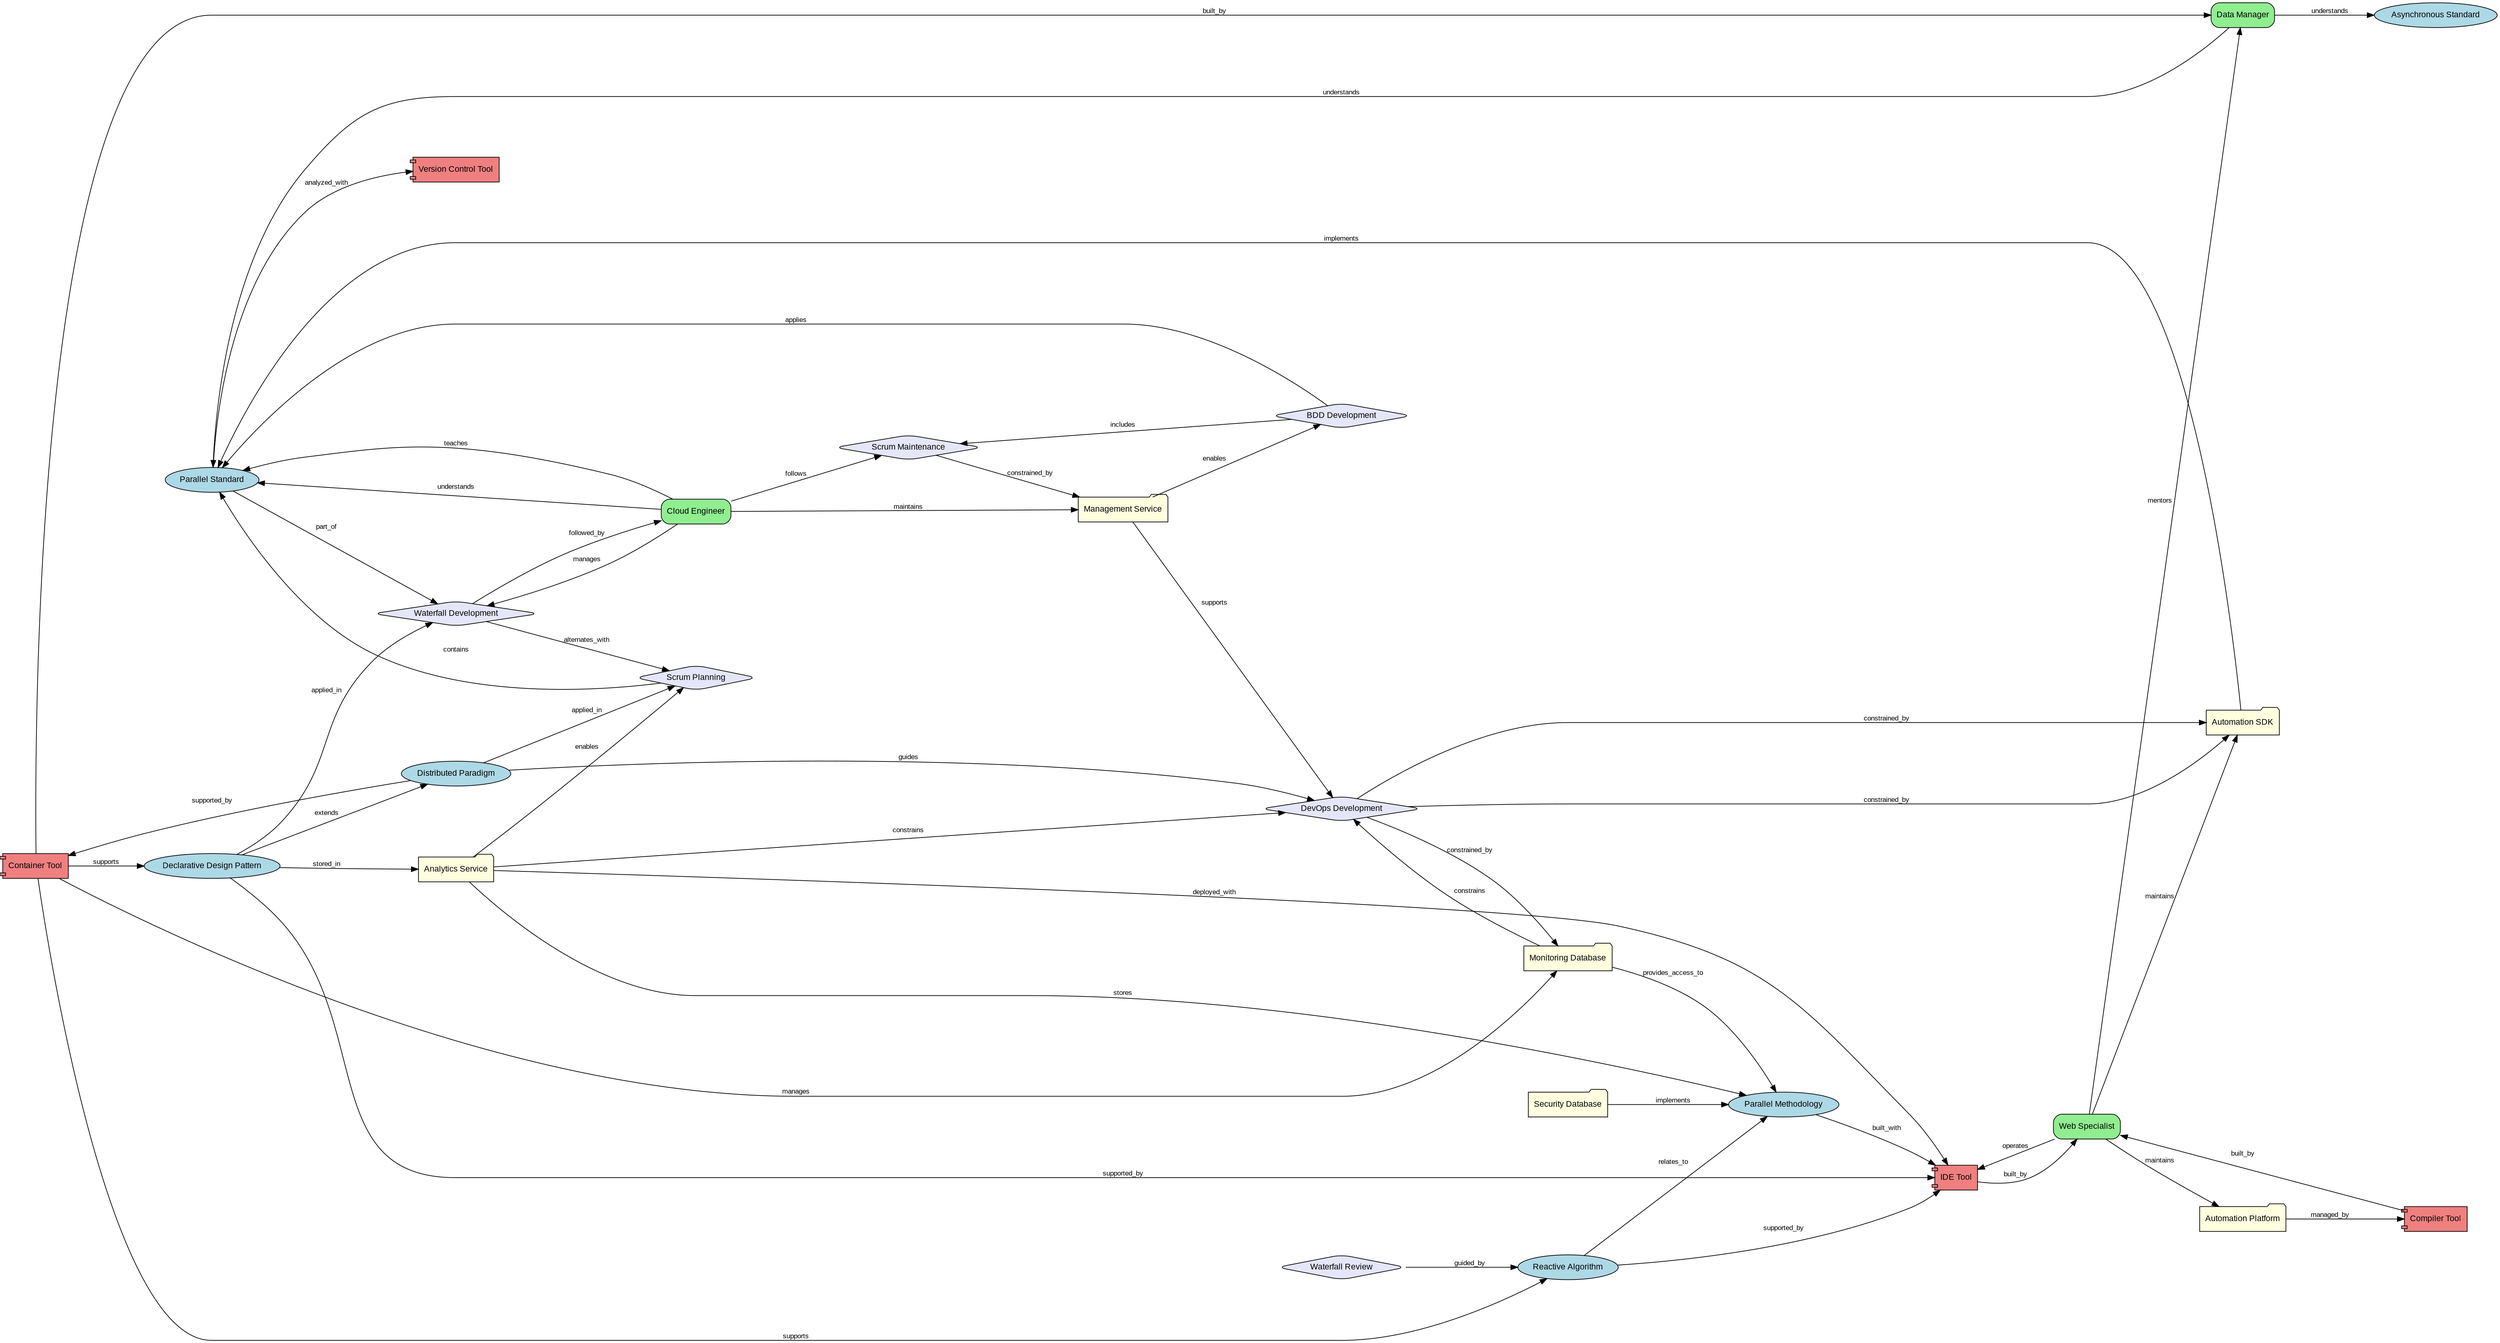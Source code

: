 digraph KnowledgeGraph {
  // Graph attributes
  graph [rankdir=LR, splines=true, overlap=false, nodesep=0.8, ranksep=1.0];
  node [shape=box, style="rounded,filled", fontname=Arial, fontsize=12];
  edge [fontname=Arial, fontsize=10];

  // Nodes
  n1 [label="Parallel Standard", fillcolor=lightblue, shape=ellipse, tooltip="concept node"];
  n2 [label="Web Specialist", fillcolor=lightgreen, shape=box, tooltip="person node"];
  n3 [label="Scrum Planning", fillcolor=lavender, shape=diamond, tooltip="process node"];
  n4 [label="Compiler Tool", fillcolor=lightcoral, shape=component, tooltip="tool node"];
  n5 [label="Container Tool", fillcolor=lightcoral, shape=component, tooltip="tool node"];
  n6 [label="BDD Development", fillcolor=lavender, shape=diamond, tooltip="process node"];
  n7 [label="Security Database", fillcolor=lightyellow, shape=folder, tooltip="resource node"];
  n8 [label="Asynchronous Standard", fillcolor=lightblue, shape=ellipse, tooltip="concept node"];
  n9 [label="Data Manager", fillcolor=lightgreen, shape=box, tooltip="person node"];
  n10 [label="Monitoring Database", fillcolor=lightyellow, shape=folder, tooltip="resource node"];
  n11 [label="Management Service", fillcolor=lightyellow, shape=folder, tooltip="resource node"];
  n12 [label="Automation SDK", fillcolor=lightyellow, shape=folder, tooltip="resource node"];
  n13 [label="Declarative Design Pattern", fillcolor=lightblue, shape=ellipse, tooltip="concept node"];
  n14 [label="DevOps Development", fillcolor=lavender, shape=diamond, tooltip="process node"];
  n15 [label="IDE Tool", fillcolor=lightcoral, shape=component, tooltip="tool node"];
  n16 [label="Scrum Maintenance", fillcolor=lavender, shape=diamond, tooltip="process node"];
  n17 [label="Parallel Methodology", fillcolor=lightblue, shape=ellipse, tooltip="concept node"];
  n18 [label="Automation Platform", fillcolor=lightyellow, shape=folder, tooltip="resource node"];
  n19 [label="Cloud Engineer", fillcolor=lightgreen, shape=box, tooltip="person node"];
  n20 [label="Version Control Tool", fillcolor=lightcoral, shape=component, tooltip="tool node"];
  n21 [label="Reactive Algorithm", fillcolor=lightblue, shape=ellipse, tooltip="concept node"];
  n22 [label="Waterfall Development", fillcolor=lavender, shape=diamond, tooltip="process node"];
  n23 [label="Analytics Service", fillcolor=lightyellow, shape=folder, tooltip="resource node"];
  n24 [label="Waterfall Review", fillcolor=lavender, shape=diamond, tooltip="process node"];
  n25 [label="Distributed Paradigm", fillcolor=lightblue, shape=ellipse, tooltip="concept node"];

  // Edges
  n1 -> n20 [label="analyzed_with", weight=5, tooltip="analyzed_with (5 weight)"];
  n13 -> n25 [label="extends", weight=10, tooltip="extends (10 weight)"];
  n2 -> n9 [label="mentors", weight=1, tooltip="mentors (1 weight)"];
  n23 -> n3 [label="enables", weight=8, tooltip="enables (8 weight)"];
  n19 -> n11 [label="maintains", weight=7, tooltip="maintains (7 weight)"];
  n13 -> n15 [label="supported_by", weight=10, tooltip="supported_by (10 weight)"];
  n13 -> n23 [label="stored_in", weight=3, tooltip="stored_in (3 weight)"];
  n4 -> n2 [label="built_by", weight=8, tooltip="built_by (8 weight)"];
  n19 -> n22 [label="manages", weight=5, tooltip="manages (5 weight)"];
  n19 -> n1 [label="understands", weight=10, tooltip="understands (10 weight)"];
  n25 -> n3 [label="applied_in", weight=9, tooltip="applied_in (9 weight)"];
  n22 -> n19 [label="followed_by", weight=9, tooltip="followed_by (9 weight)"];
  n25 -> n14 [label="guides", weight=5, tooltip="guides (5 weight)"];
  n2 -> n12 [label="maintains", weight=7, tooltip="maintains (7 weight)"];
  n25 -> n5 [label="supported_by", weight=3, tooltip="supported_by (3 weight)"];
  n23 -> n17 [label="stores", weight=6, tooltip="stores (6 weight)"];
  n14 -> n12 [label="constrained_by", weight=7, tooltip="constrained_by (7 weight)"];
  n5 -> n9 [label="built_by", weight=9, tooltip="built_by (9 weight)"];
  n10 -> n14 [label="constrains", weight=8, tooltip="constrains (8 weight)"];
  n23 -> n14 [label="constrains", weight=4, tooltip="constrains (4 weight)"];
  n14 -> n12 [label="constrained_by", weight=2, tooltip="constrained_by (2 weight)"];
  n19 -> n1 [label="teaches", weight=2, tooltip="teaches (2 weight)"];
  n11 -> n6 [label="enables", weight=2, tooltip="enables (2 weight)"];
  n21 -> n17 [label="relates_to", weight=9, tooltip="relates_to (9 weight)"];
  n5 -> n13 [label="supports", weight=9, tooltip="supports (9 weight)"];
  n19 -> n16 [label="follows", weight=5, tooltip="follows (5 weight)"];
  n18 -> n4 [label="managed_by", weight=10, tooltip="managed_by (10 weight)"];
  n17 -> n15 [label="built_with", weight=3, tooltip="built_with (3 weight)"];
  n14 -> n10 [label="constrained_by", weight=5, tooltip="constrained_by (5 weight)"];
  n24 -> n21 [label="guided_by", weight=9, tooltip="guided_by (9 weight)"];
  n2 -> n18 [label="maintains", weight=1, tooltip="maintains (1 weight)"];
  n5 -> n21 [label="supports", weight=4, tooltip="supports (4 weight)"];
  n13 -> n22 [label="applied_in", weight=10, tooltip="applied_in (10 weight)"];
  n5 -> n10 [label="manages", weight=5, tooltip="manages (5 weight)"];
  n1 -> n22 [label="part_of", weight=5, tooltip="part_of (5 weight)"];
  n9 -> n1 [label="understands", weight=7, tooltip="understands (7 weight)"];
  n9 -> n8 [label="understands", weight=4, tooltip="understands (4 weight)"];
  n6 -> n1 [label="applies", weight=2, tooltip="applies (2 weight)"];
  n6 -> n16 [label="includes", weight=7, tooltip="includes (7 weight)"];
  n16 -> n11 [label="constrained_by", weight=8, tooltip="constrained_by (8 weight)"];
  n12 -> n1 [label="implements", weight=8, tooltip="implements (8 weight)"];
  n21 -> n15 [label="supported_by", weight=9, tooltip="supported_by (9 weight)"];
  n15 -> n2 [label="built_by", weight=8, tooltip="built_by (8 weight)"];
  n23 -> n15 [label="deployed_with", weight=5, tooltip="deployed_with (5 weight)"];
  n7 -> n17 [label="implements", weight=10, tooltip="implements (10 weight)"];
  n10 -> n17 [label="provides_access_to", weight=7, tooltip="provides_access_to (7 weight)"];
  n11 -> n14 [label="supports", weight=3, tooltip="supports (3 weight)"];
  n2 -> n15 [label="operates", weight=8, tooltip="operates (8 weight)"];
  n3 -> n1 [label="contains", weight=10, tooltip="contains (10 weight)"];
  n22 -> n3 [label="alternates_with", weight=10, tooltip="alternates_with (10 weight)"];
}
